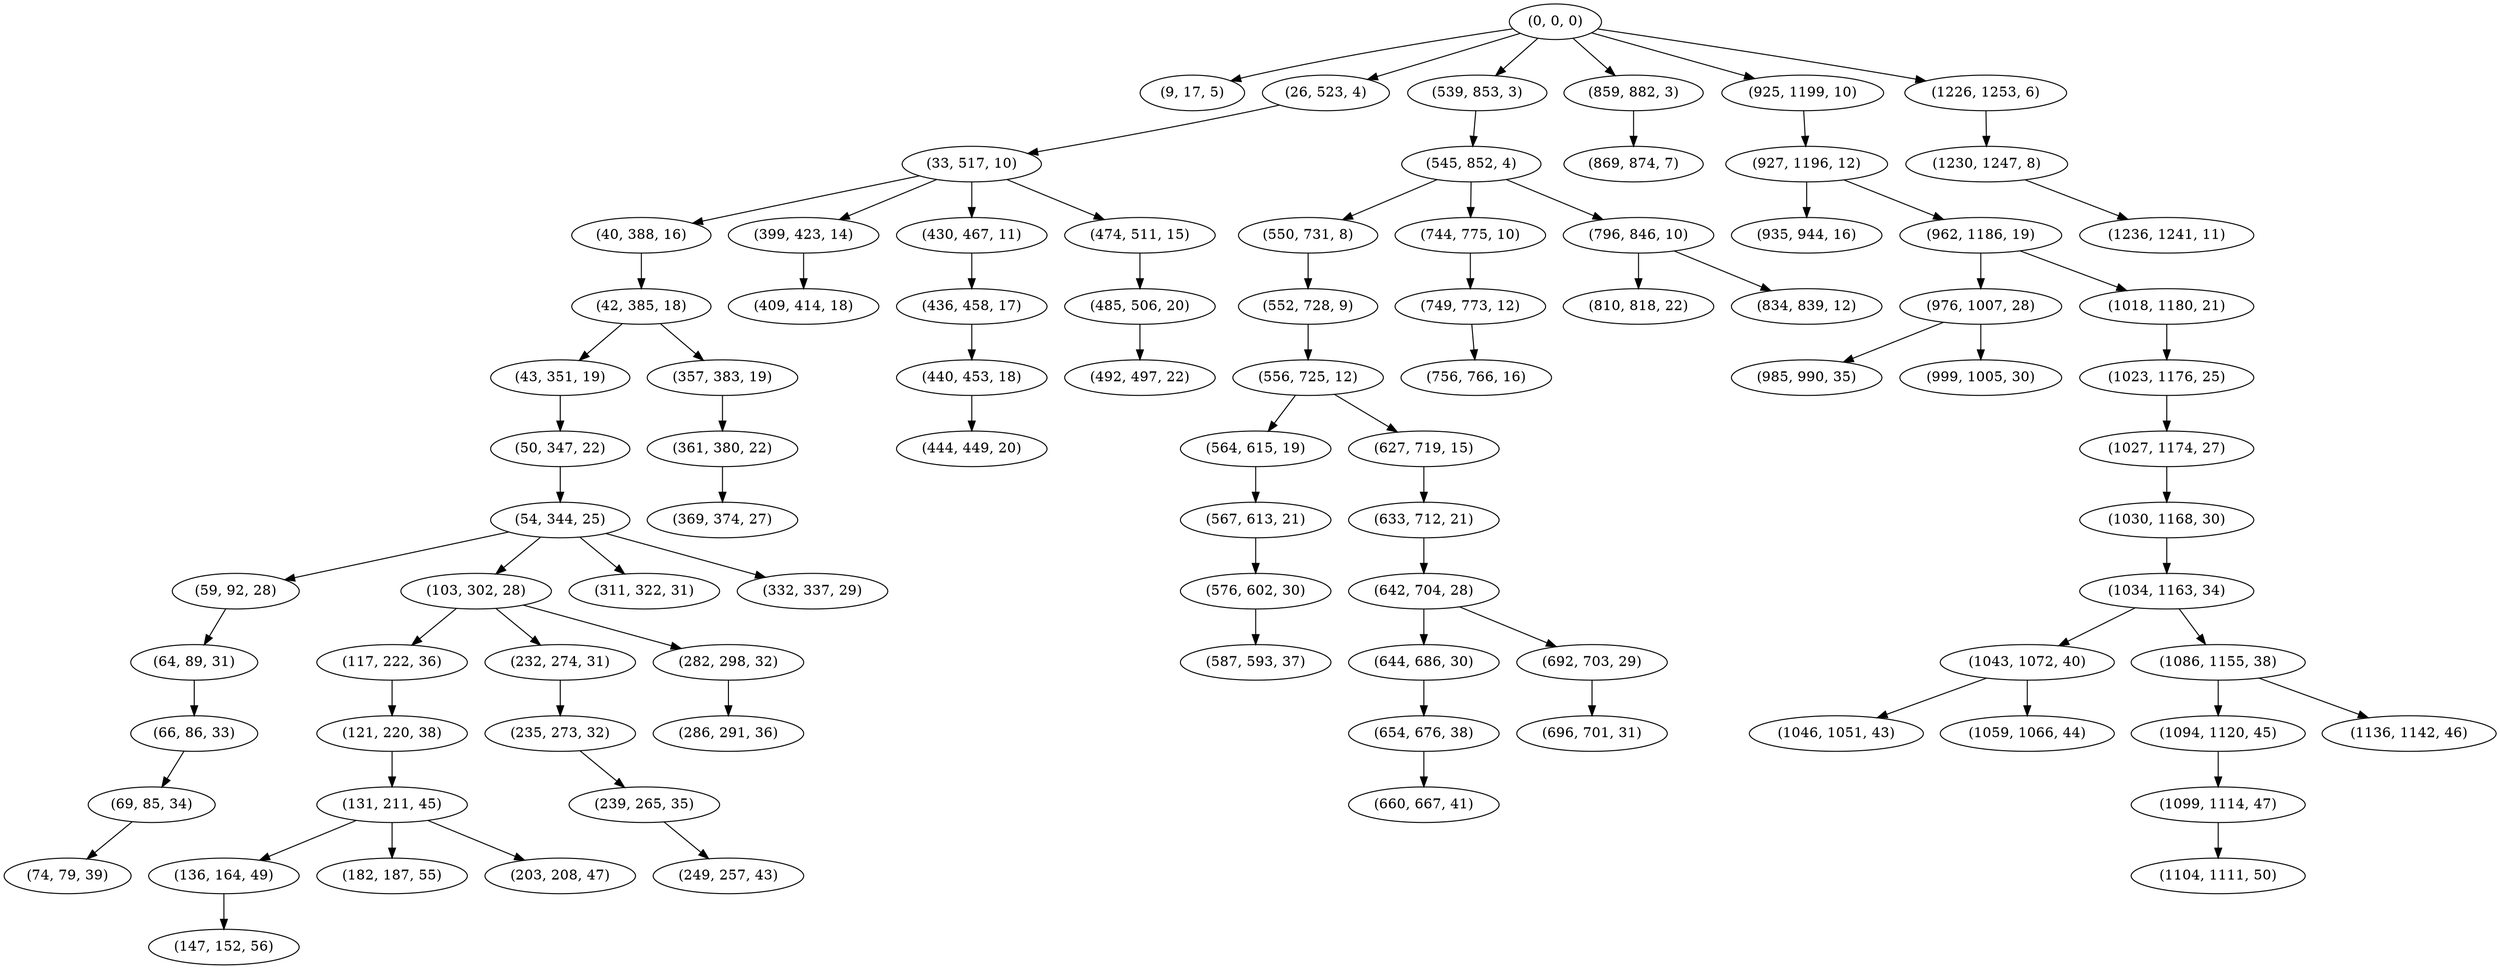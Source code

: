 digraph tree {
    "(0, 0, 0)";
    "(9, 17, 5)";
    "(26, 523, 4)";
    "(33, 517, 10)";
    "(40, 388, 16)";
    "(42, 385, 18)";
    "(43, 351, 19)";
    "(50, 347, 22)";
    "(54, 344, 25)";
    "(59, 92, 28)";
    "(64, 89, 31)";
    "(66, 86, 33)";
    "(69, 85, 34)";
    "(74, 79, 39)";
    "(103, 302, 28)";
    "(117, 222, 36)";
    "(121, 220, 38)";
    "(131, 211, 45)";
    "(136, 164, 49)";
    "(147, 152, 56)";
    "(182, 187, 55)";
    "(203, 208, 47)";
    "(232, 274, 31)";
    "(235, 273, 32)";
    "(239, 265, 35)";
    "(249, 257, 43)";
    "(282, 298, 32)";
    "(286, 291, 36)";
    "(311, 322, 31)";
    "(332, 337, 29)";
    "(357, 383, 19)";
    "(361, 380, 22)";
    "(369, 374, 27)";
    "(399, 423, 14)";
    "(409, 414, 18)";
    "(430, 467, 11)";
    "(436, 458, 17)";
    "(440, 453, 18)";
    "(444, 449, 20)";
    "(474, 511, 15)";
    "(485, 506, 20)";
    "(492, 497, 22)";
    "(539, 853, 3)";
    "(545, 852, 4)";
    "(550, 731, 8)";
    "(552, 728, 9)";
    "(556, 725, 12)";
    "(564, 615, 19)";
    "(567, 613, 21)";
    "(576, 602, 30)";
    "(587, 593, 37)";
    "(627, 719, 15)";
    "(633, 712, 21)";
    "(642, 704, 28)";
    "(644, 686, 30)";
    "(654, 676, 38)";
    "(660, 667, 41)";
    "(692, 703, 29)";
    "(696, 701, 31)";
    "(744, 775, 10)";
    "(749, 773, 12)";
    "(756, 766, 16)";
    "(796, 846, 10)";
    "(810, 818, 22)";
    "(834, 839, 12)";
    "(859, 882, 3)";
    "(869, 874, 7)";
    "(925, 1199, 10)";
    "(927, 1196, 12)";
    "(935, 944, 16)";
    "(962, 1186, 19)";
    "(976, 1007, 28)";
    "(985, 990, 35)";
    "(999, 1005, 30)";
    "(1018, 1180, 21)";
    "(1023, 1176, 25)";
    "(1027, 1174, 27)";
    "(1030, 1168, 30)";
    "(1034, 1163, 34)";
    "(1043, 1072, 40)";
    "(1046, 1051, 43)";
    "(1059, 1066, 44)";
    "(1086, 1155, 38)";
    "(1094, 1120, 45)";
    "(1099, 1114, 47)";
    "(1104, 1111, 50)";
    "(1136, 1142, 46)";
    "(1226, 1253, 6)";
    "(1230, 1247, 8)";
    "(1236, 1241, 11)";
    "(0, 0, 0)" -> "(9, 17, 5)";
    "(0, 0, 0)" -> "(26, 523, 4)";
    "(0, 0, 0)" -> "(539, 853, 3)";
    "(0, 0, 0)" -> "(859, 882, 3)";
    "(0, 0, 0)" -> "(925, 1199, 10)";
    "(0, 0, 0)" -> "(1226, 1253, 6)";
    "(26, 523, 4)" -> "(33, 517, 10)";
    "(33, 517, 10)" -> "(40, 388, 16)";
    "(33, 517, 10)" -> "(399, 423, 14)";
    "(33, 517, 10)" -> "(430, 467, 11)";
    "(33, 517, 10)" -> "(474, 511, 15)";
    "(40, 388, 16)" -> "(42, 385, 18)";
    "(42, 385, 18)" -> "(43, 351, 19)";
    "(42, 385, 18)" -> "(357, 383, 19)";
    "(43, 351, 19)" -> "(50, 347, 22)";
    "(50, 347, 22)" -> "(54, 344, 25)";
    "(54, 344, 25)" -> "(59, 92, 28)";
    "(54, 344, 25)" -> "(103, 302, 28)";
    "(54, 344, 25)" -> "(311, 322, 31)";
    "(54, 344, 25)" -> "(332, 337, 29)";
    "(59, 92, 28)" -> "(64, 89, 31)";
    "(64, 89, 31)" -> "(66, 86, 33)";
    "(66, 86, 33)" -> "(69, 85, 34)";
    "(69, 85, 34)" -> "(74, 79, 39)";
    "(103, 302, 28)" -> "(117, 222, 36)";
    "(103, 302, 28)" -> "(232, 274, 31)";
    "(103, 302, 28)" -> "(282, 298, 32)";
    "(117, 222, 36)" -> "(121, 220, 38)";
    "(121, 220, 38)" -> "(131, 211, 45)";
    "(131, 211, 45)" -> "(136, 164, 49)";
    "(131, 211, 45)" -> "(182, 187, 55)";
    "(131, 211, 45)" -> "(203, 208, 47)";
    "(136, 164, 49)" -> "(147, 152, 56)";
    "(232, 274, 31)" -> "(235, 273, 32)";
    "(235, 273, 32)" -> "(239, 265, 35)";
    "(239, 265, 35)" -> "(249, 257, 43)";
    "(282, 298, 32)" -> "(286, 291, 36)";
    "(357, 383, 19)" -> "(361, 380, 22)";
    "(361, 380, 22)" -> "(369, 374, 27)";
    "(399, 423, 14)" -> "(409, 414, 18)";
    "(430, 467, 11)" -> "(436, 458, 17)";
    "(436, 458, 17)" -> "(440, 453, 18)";
    "(440, 453, 18)" -> "(444, 449, 20)";
    "(474, 511, 15)" -> "(485, 506, 20)";
    "(485, 506, 20)" -> "(492, 497, 22)";
    "(539, 853, 3)" -> "(545, 852, 4)";
    "(545, 852, 4)" -> "(550, 731, 8)";
    "(545, 852, 4)" -> "(744, 775, 10)";
    "(545, 852, 4)" -> "(796, 846, 10)";
    "(550, 731, 8)" -> "(552, 728, 9)";
    "(552, 728, 9)" -> "(556, 725, 12)";
    "(556, 725, 12)" -> "(564, 615, 19)";
    "(556, 725, 12)" -> "(627, 719, 15)";
    "(564, 615, 19)" -> "(567, 613, 21)";
    "(567, 613, 21)" -> "(576, 602, 30)";
    "(576, 602, 30)" -> "(587, 593, 37)";
    "(627, 719, 15)" -> "(633, 712, 21)";
    "(633, 712, 21)" -> "(642, 704, 28)";
    "(642, 704, 28)" -> "(644, 686, 30)";
    "(642, 704, 28)" -> "(692, 703, 29)";
    "(644, 686, 30)" -> "(654, 676, 38)";
    "(654, 676, 38)" -> "(660, 667, 41)";
    "(692, 703, 29)" -> "(696, 701, 31)";
    "(744, 775, 10)" -> "(749, 773, 12)";
    "(749, 773, 12)" -> "(756, 766, 16)";
    "(796, 846, 10)" -> "(810, 818, 22)";
    "(796, 846, 10)" -> "(834, 839, 12)";
    "(859, 882, 3)" -> "(869, 874, 7)";
    "(925, 1199, 10)" -> "(927, 1196, 12)";
    "(927, 1196, 12)" -> "(935, 944, 16)";
    "(927, 1196, 12)" -> "(962, 1186, 19)";
    "(962, 1186, 19)" -> "(976, 1007, 28)";
    "(962, 1186, 19)" -> "(1018, 1180, 21)";
    "(976, 1007, 28)" -> "(985, 990, 35)";
    "(976, 1007, 28)" -> "(999, 1005, 30)";
    "(1018, 1180, 21)" -> "(1023, 1176, 25)";
    "(1023, 1176, 25)" -> "(1027, 1174, 27)";
    "(1027, 1174, 27)" -> "(1030, 1168, 30)";
    "(1030, 1168, 30)" -> "(1034, 1163, 34)";
    "(1034, 1163, 34)" -> "(1043, 1072, 40)";
    "(1034, 1163, 34)" -> "(1086, 1155, 38)";
    "(1043, 1072, 40)" -> "(1046, 1051, 43)";
    "(1043, 1072, 40)" -> "(1059, 1066, 44)";
    "(1086, 1155, 38)" -> "(1094, 1120, 45)";
    "(1086, 1155, 38)" -> "(1136, 1142, 46)";
    "(1094, 1120, 45)" -> "(1099, 1114, 47)";
    "(1099, 1114, 47)" -> "(1104, 1111, 50)";
    "(1226, 1253, 6)" -> "(1230, 1247, 8)";
    "(1230, 1247, 8)" -> "(1236, 1241, 11)";
}
